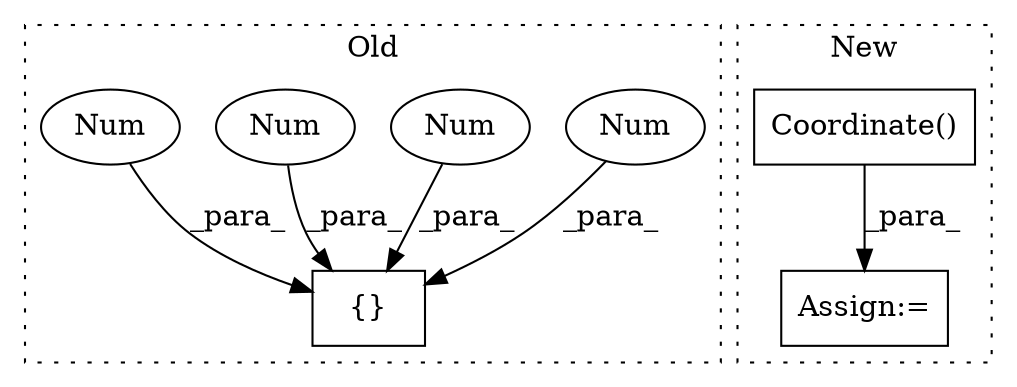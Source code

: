 digraph G {
subgraph cluster0 {
1 [label="{}" a="59" s="4831,4842" l="1,0" shape="box"];
3 [label="Num" a="76" s="4832" l="1" shape="ellipse"];
4 [label="Num" a="76" s="4835" l="1" shape="ellipse"];
6 [label="Num" a="76" s="4841" l="1" shape="ellipse"];
7 [label="Num" a="76" s="4838" l="1" shape="ellipse"];
label = "Old";
style="dotted";
}
subgraph cluster1 {
2 [label="Coordinate()" a="75" s="4679" l="29" shape="box"];
5 [label="Assign:=" a="68" s="4676" l="3" shape="box"];
label = "New";
style="dotted";
}
2 -> 5 [label="_para_"];
3 -> 1 [label="_para_"];
4 -> 1 [label="_para_"];
6 -> 1 [label="_para_"];
7 -> 1 [label="_para_"];
}